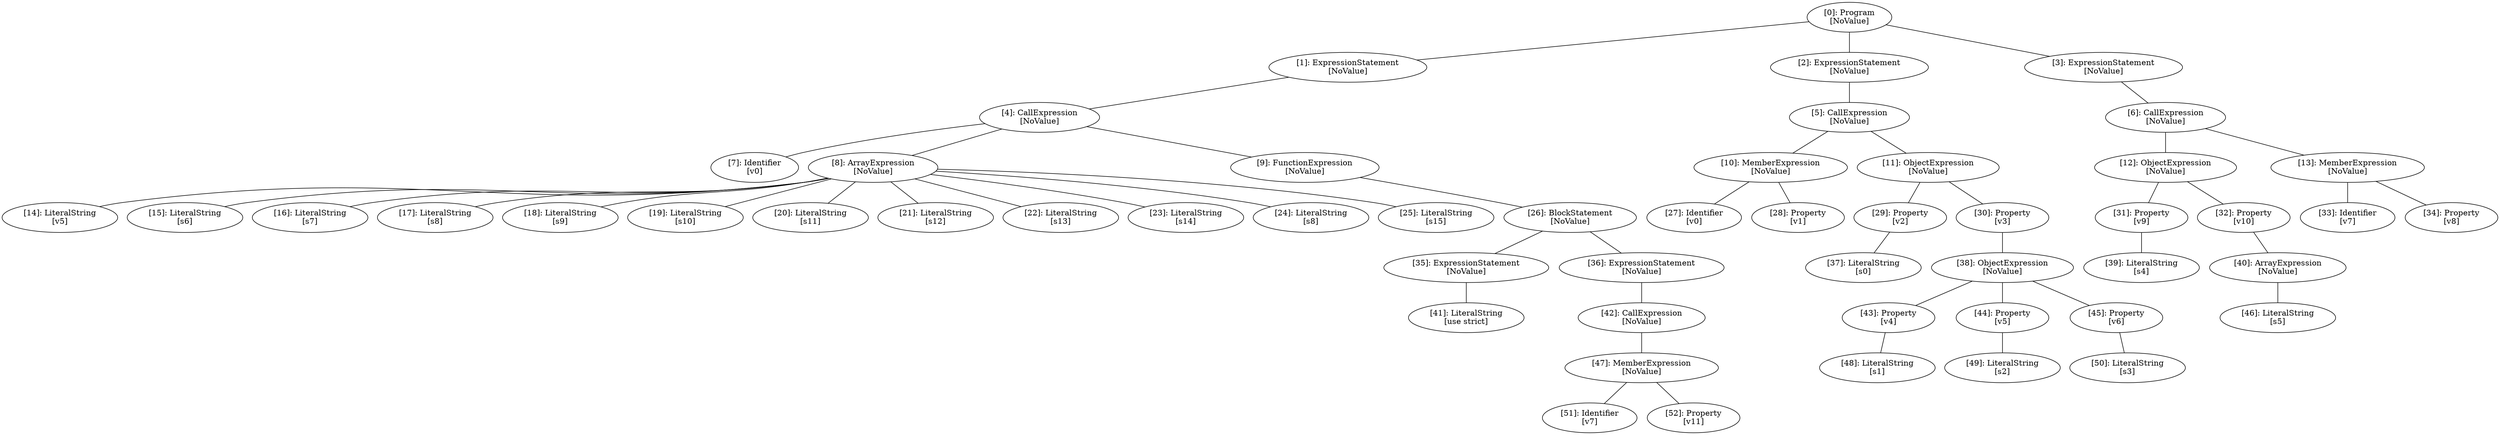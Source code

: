 // Result
graph {
	0 [label="[0]: Program
[NoValue]"]
	1 [label="[1]: ExpressionStatement
[NoValue]"]
	2 [label="[2]: ExpressionStatement
[NoValue]"]
	3 [label="[3]: ExpressionStatement
[NoValue]"]
	4 [label="[4]: CallExpression
[NoValue]"]
	5 [label="[5]: CallExpression
[NoValue]"]
	6 [label="[6]: CallExpression
[NoValue]"]
	7 [label="[7]: Identifier
[v0]"]
	8 [label="[8]: ArrayExpression
[NoValue]"]
	9 [label="[9]: FunctionExpression
[NoValue]"]
	10 [label="[10]: MemberExpression
[NoValue]"]
	11 [label="[11]: ObjectExpression
[NoValue]"]
	12 [label="[12]: ObjectExpression
[NoValue]"]
	13 [label="[13]: MemberExpression
[NoValue]"]
	14 [label="[14]: LiteralString
[v5]"]
	15 [label="[15]: LiteralString
[s6]"]
	16 [label="[16]: LiteralString
[s7]"]
	17 [label="[17]: LiteralString
[s8]"]
	18 [label="[18]: LiteralString
[s9]"]
	19 [label="[19]: LiteralString
[s10]"]
	20 [label="[20]: LiteralString
[s11]"]
	21 [label="[21]: LiteralString
[s12]"]
	22 [label="[22]: LiteralString
[s13]"]
	23 [label="[23]: LiteralString
[s14]"]
	24 [label="[24]: LiteralString
[s8]"]
	25 [label="[25]: LiteralString
[s15]"]
	26 [label="[26]: BlockStatement
[NoValue]"]
	27 [label="[27]: Identifier
[v0]"]
	28 [label="[28]: Property
[v1]"]
	29 [label="[29]: Property
[v2]"]
	30 [label="[30]: Property
[v3]"]
	31 [label="[31]: Property
[v9]"]
	32 [label="[32]: Property
[v10]"]
	33 [label="[33]: Identifier
[v7]"]
	34 [label="[34]: Property
[v8]"]
	35 [label="[35]: ExpressionStatement
[NoValue]"]
	36 [label="[36]: ExpressionStatement
[NoValue]"]
	37 [label="[37]: LiteralString
[s0]"]
	38 [label="[38]: ObjectExpression
[NoValue]"]
	39 [label="[39]: LiteralString
[s4]"]
	40 [label="[40]: ArrayExpression
[NoValue]"]
	41 [label="[41]: LiteralString
[use strict]"]
	42 [label="[42]: CallExpression
[NoValue]"]
	43 [label="[43]: Property
[v4]"]
	44 [label="[44]: Property
[v5]"]
	45 [label="[45]: Property
[v6]"]
	46 [label="[46]: LiteralString
[s5]"]
	47 [label="[47]: MemberExpression
[NoValue]"]
	48 [label="[48]: LiteralString
[s1]"]
	49 [label="[49]: LiteralString
[s2]"]
	50 [label="[50]: LiteralString
[s3]"]
	51 [label="[51]: Identifier
[v7]"]
	52 [label="[52]: Property
[v11]"]
	0 -- 1
	0 -- 2
	0 -- 3
	1 -- 4
	2 -- 5
	3 -- 6
	4 -- 7
	4 -- 8
	4 -- 9
	5 -- 10
	5 -- 11
	6 -- 12
	6 -- 13
	8 -- 14
	8 -- 15
	8 -- 16
	8 -- 17
	8 -- 18
	8 -- 19
	8 -- 20
	8 -- 21
	8 -- 22
	8 -- 23
	8 -- 24
	8 -- 25
	9 -- 26
	10 -- 27
	10 -- 28
	11 -- 29
	11 -- 30
	12 -- 31
	12 -- 32
	13 -- 33
	13 -- 34
	26 -- 35
	26 -- 36
	29 -- 37
	30 -- 38
	31 -- 39
	32 -- 40
	35 -- 41
	36 -- 42
	38 -- 43
	38 -- 44
	38 -- 45
	40 -- 46
	42 -- 47
	43 -- 48
	44 -- 49
	45 -- 50
	47 -- 51
	47 -- 52
}
